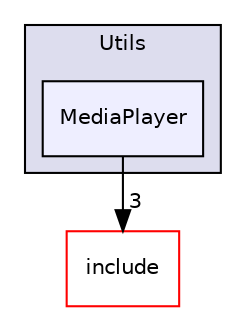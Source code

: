 digraph "/workplace/avs-device-sdk/AVSCommon/Utils/test/AVSCommon/Utils/MediaPlayer" {
  compound=true
  node [ fontsize="10", fontname="Helvetica"];
  edge [ labelfontsize="10", labelfontname="Helvetica"];
  subgraph clusterdir_834bf911d49030c30073fd5ed0d05185 {
    graph [ bgcolor="#ddddee", pencolor="black", label="Utils" fontname="Helvetica", fontsize="10", URL="dir_834bf911d49030c30073fd5ed0d05185.html"]
  dir_45da8a61f44f26943639e729d0898294 [shape=box, label="MediaPlayer", style="filled", fillcolor="#eeeeff", pencolor="black", URL="dir_45da8a61f44f26943639e729d0898294.html"];
  }
  dir_957fc395b73dfe8b64ee3f74464f588a [shape=box label="include" fillcolor="white" style="filled" color="red" URL="dir_957fc395b73dfe8b64ee3f74464f588a.html"];
  dir_45da8a61f44f26943639e729d0898294->dir_957fc395b73dfe8b64ee3f74464f588a [headlabel="3", labeldistance=1.5 headhref="dir_000117_000080.html"];
}
